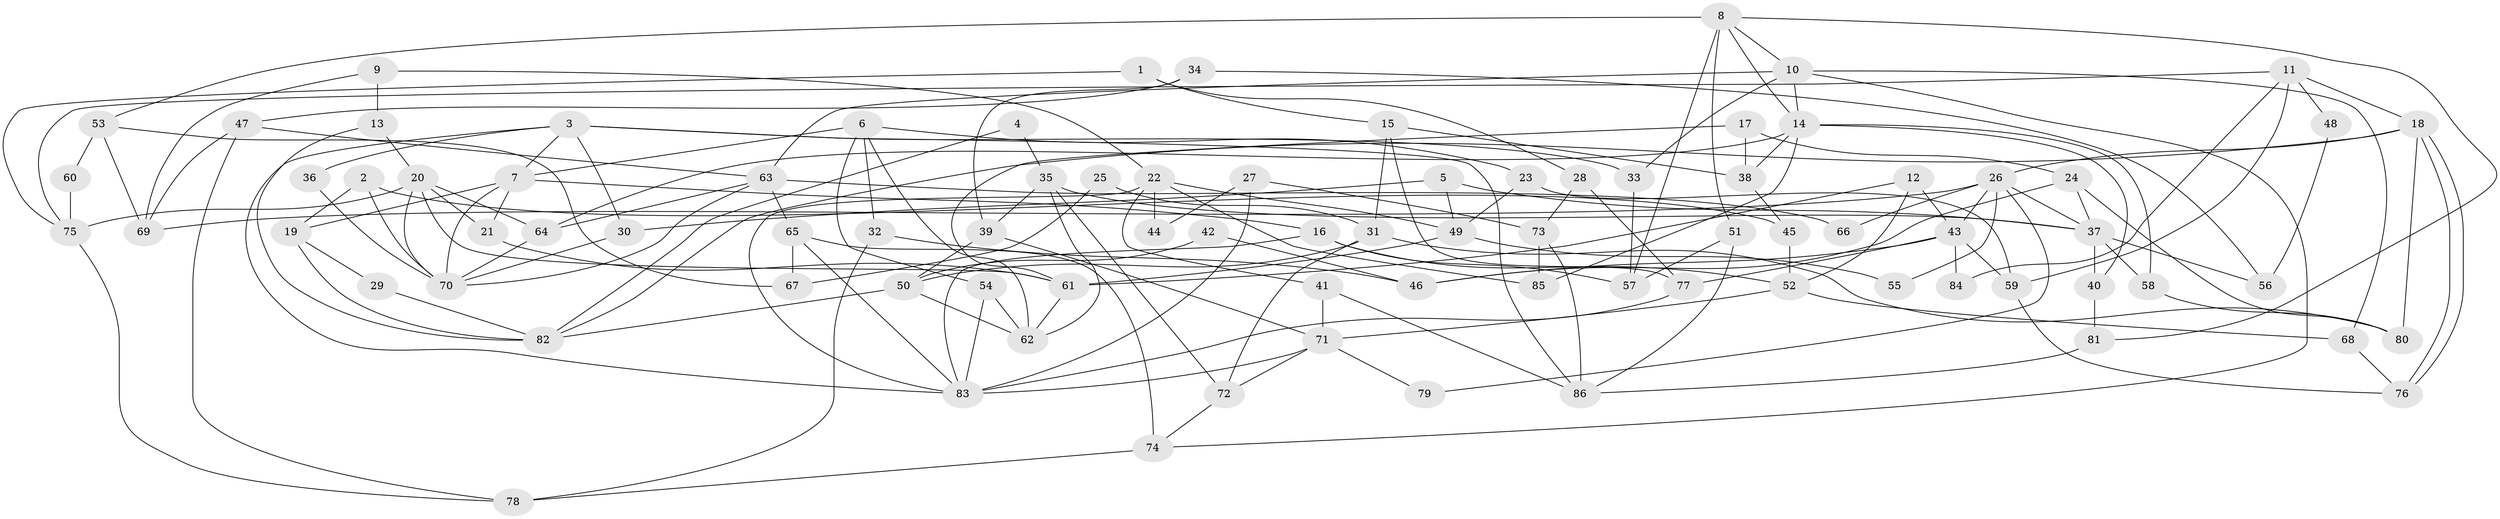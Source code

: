// Generated by graph-tools (version 1.1) at 2025/35/03/09/25 02:35:54]
// undirected, 86 vertices, 172 edges
graph export_dot {
graph [start="1"]
  node [color=gray90,style=filled];
  1;
  2;
  3;
  4;
  5;
  6;
  7;
  8;
  9;
  10;
  11;
  12;
  13;
  14;
  15;
  16;
  17;
  18;
  19;
  20;
  21;
  22;
  23;
  24;
  25;
  26;
  27;
  28;
  29;
  30;
  31;
  32;
  33;
  34;
  35;
  36;
  37;
  38;
  39;
  40;
  41;
  42;
  43;
  44;
  45;
  46;
  47;
  48;
  49;
  50;
  51;
  52;
  53;
  54;
  55;
  56;
  57;
  58;
  59;
  60;
  61;
  62;
  63;
  64;
  65;
  66;
  67;
  68;
  69;
  70;
  71;
  72;
  73;
  74;
  75;
  76;
  77;
  78;
  79;
  80;
  81;
  82;
  83;
  84;
  85;
  86;
  1 -- 15;
  1 -- 75;
  1 -- 28;
  2 -- 45;
  2 -- 19;
  2 -- 70;
  3 -- 7;
  3 -- 83;
  3 -- 30;
  3 -- 33;
  3 -- 36;
  3 -- 86;
  4 -- 35;
  4 -- 82;
  5 -- 37;
  5 -- 30;
  5 -- 49;
  6 -- 23;
  6 -- 7;
  6 -- 32;
  6 -- 54;
  6 -- 62;
  7 -- 21;
  7 -- 70;
  7 -- 16;
  7 -- 19;
  8 -- 14;
  8 -- 10;
  8 -- 51;
  8 -- 53;
  8 -- 57;
  8 -- 81;
  9 -- 13;
  9 -- 69;
  9 -- 22;
  10 -- 63;
  10 -- 33;
  10 -- 14;
  10 -- 68;
  10 -- 74;
  11 -- 18;
  11 -- 75;
  11 -- 48;
  11 -- 59;
  11 -- 84;
  12 -- 61;
  12 -- 52;
  12 -- 43;
  13 -- 82;
  13 -- 20;
  14 -- 58;
  14 -- 38;
  14 -- 40;
  14 -- 64;
  14 -- 85;
  15 -- 77;
  15 -- 31;
  15 -- 38;
  16 -- 83;
  16 -- 52;
  16 -- 57;
  17 -- 38;
  17 -- 61;
  17 -- 24;
  18 -- 80;
  18 -- 76;
  18 -- 76;
  18 -- 26;
  18 -- 82;
  19 -- 82;
  19 -- 29;
  20 -- 61;
  20 -- 70;
  20 -- 21;
  20 -- 64;
  20 -- 75;
  21 -- 61;
  22 -- 41;
  22 -- 44;
  22 -- 49;
  22 -- 83;
  22 -- 85;
  23 -- 49;
  23 -- 59;
  24 -- 37;
  24 -- 46;
  24 -- 80;
  25 -- 67;
  25 -- 31;
  26 -- 43;
  26 -- 37;
  26 -- 55;
  26 -- 66;
  26 -- 69;
  26 -- 79;
  27 -- 83;
  27 -- 73;
  27 -- 44;
  28 -- 73;
  28 -- 77;
  29 -- 82;
  30 -- 70;
  31 -- 50;
  31 -- 72;
  31 -- 80;
  32 -- 46;
  32 -- 78;
  33 -- 57;
  34 -- 47;
  34 -- 39;
  34 -- 56;
  35 -- 62;
  35 -- 37;
  35 -- 39;
  35 -- 72;
  36 -- 70;
  37 -- 40;
  37 -- 56;
  37 -- 58;
  38 -- 45;
  39 -- 71;
  39 -- 50;
  40 -- 81;
  41 -- 71;
  41 -- 86;
  42 -- 50;
  42 -- 46;
  43 -- 77;
  43 -- 46;
  43 -- 59;
  43 -- 84;
  45 -- 52;
  47 -- 78;
  47 -- 63;
  47 -- 69;
  48 -- 56;
  49 -- 55;
  49 -- 61;
  50 -- 62;
  50 -- 82;
  51 -- 57;
  51 -- 86;
  52 -- 68;
  52 -- 71;
  53 -- 69;
  53 -- 60;
  53 -- 67;
  54 -- 83;
  54 -- 62;
  58 -- 80;
  59 -- 76;
  60 -- 75;
  61 -- 62;
  63 -- 64;
  63 -- 70;
  63 -- 65;
  63 -- 66;
  64 -- 70;
  65 -- 83;
  65 -- 67;
  65 -- 74;
  68 -- 76;
  71 -- 72;
  71 -- 79;
  71 -- 83;
  72 -- 74;
  73 -- 85;
  73 -- 86;
  74 -- 78;
  75 -- 78;
  77 -- 83;
  81 -- 86;
}
